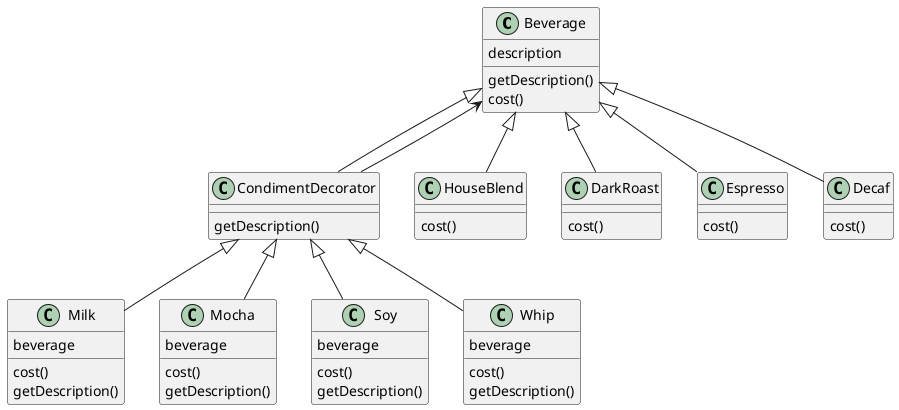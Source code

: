 @startuml
class Beverage {
description
getDescription()
cost()
}

class HouseBlend {
cost()
}
HouseBlend --up|> Beverage
class DarkRoast {
cost()
}
DarkRoast --up|> Beverage
class Espresso {
cost()
}
Espresso --up|> Beverage
class Decaf {
cost()
}
Decaf --up|> Beverage

class CondimentDecorator {
getDescription()
}
CondimentDecorator --up|> Beverage
CondimentDecorator --up> Beverage

class Milk {
beverage
cost()
getDescription()
}
Milk --up|> CondimentDecorator
class Mocha {
beverage
cost()
getDescription()
}
Mocha --up|> CondimentDecorator
class Soy {
beverage
cost()
getDescription()
}
Soy --up|> CondimentDecorator
class Whip {
beverage
cost()
getDescription()
}
Whip --up|> CondimentDecorator
@enduml